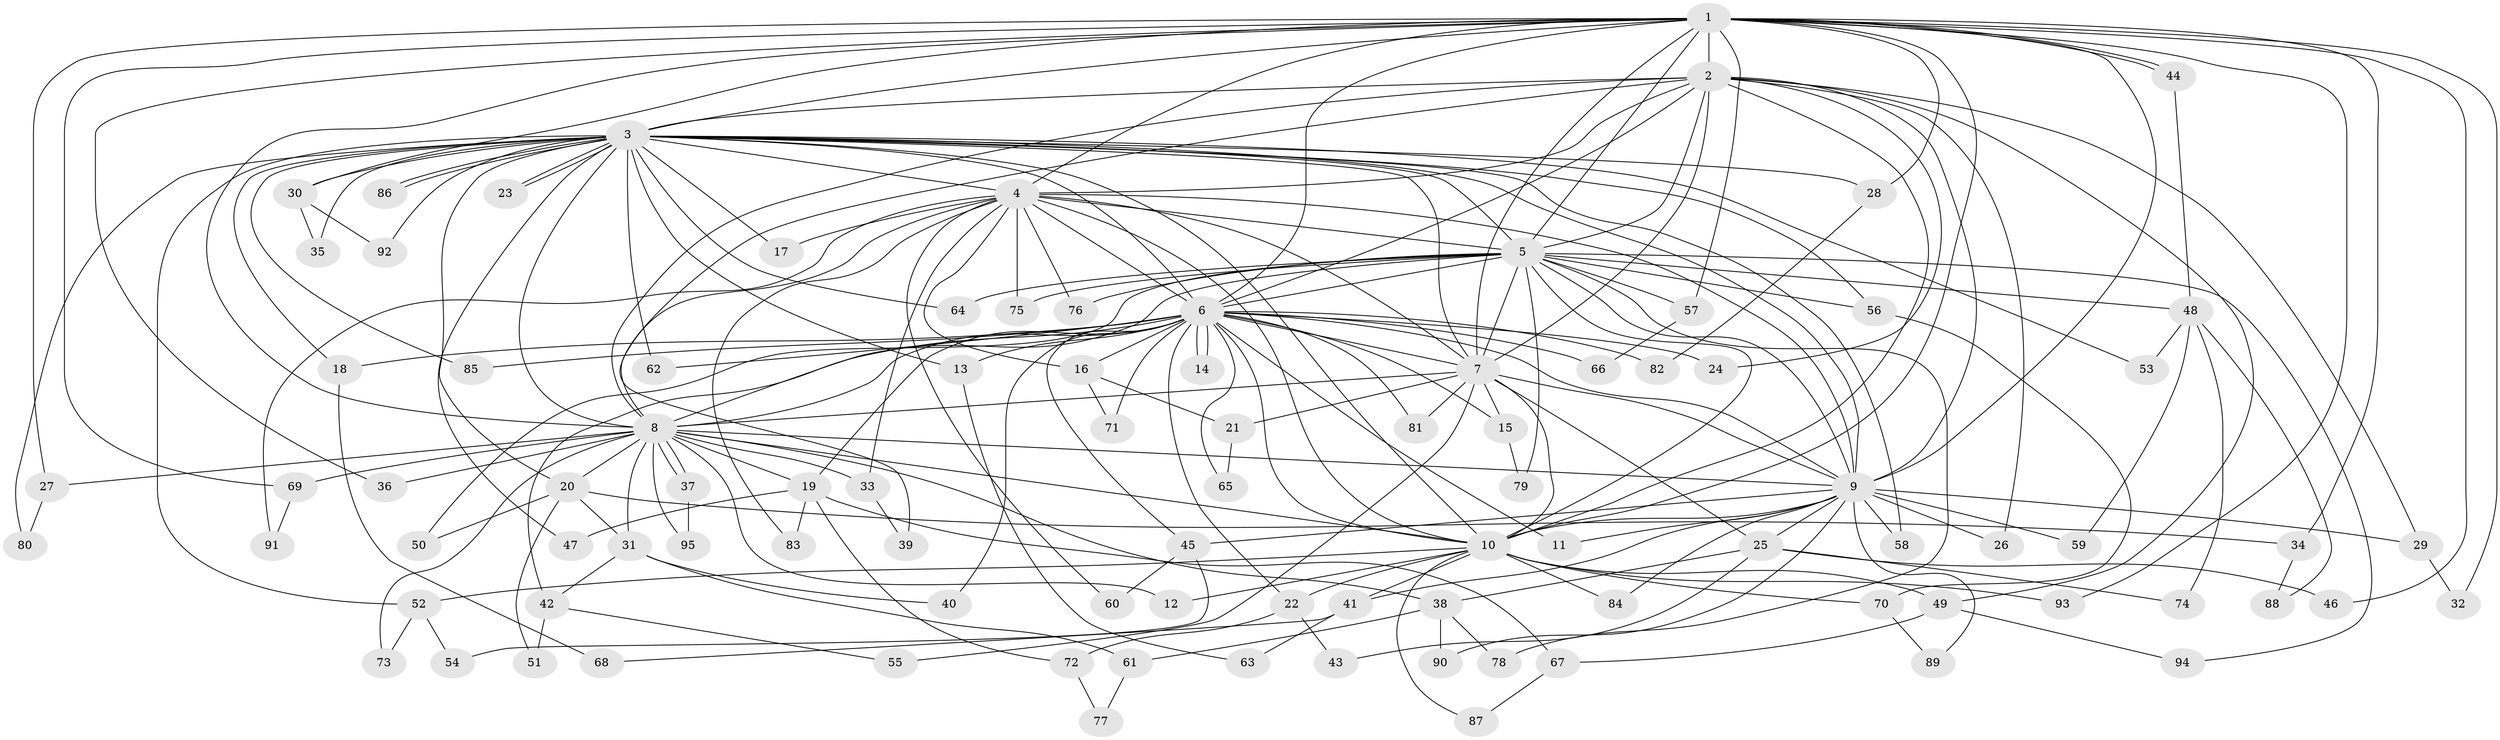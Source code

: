 // Generated by graph-tools (version 1.1) at 2025/11/02/27/25 16:11:07]
// undirected, 95 vertices, 215 edges
graph export_dot {
graph [start="1"]
  node [color=gray90,style=filled];
  1;
  2;
  3;
  4;
  5;
  6;
  7;
  8;
  9;
  10;
  11;
  12;
  13;
  14;
  15;
  16;
  17;
  18;
  19;
  20;
  21;
  22;
  23;
  24;
  25;
  26;
  27;
  28;
  29;
  30;
  31;
  32;
  33;
  34;
  35;
  36;
  37;
  38;
  39;
  40;
  41;
  42;
  43;
  44;
  45;
  46;
  47;
  48;
  49;
  50;
  51;
  52;
  53;
  54;
  55;
  56;
  57;
  58;
  59;
  60;
  61;
  62;
  63;
  64;
  65;
  66;
  67;
  68;
  69;
  70;
  71;
  72;
  73;
  74;
  75;
  76;
  77;
  78;
  79;
  80;
  81;
  82;
  83;
  84;
  85;
  86;
  87;
  88;
  89;
  90;
  91;
  92;
  93;
  94;
  95;
  1 -- 2;
  1 -- 3;
  1 -- 4;
  1 -- 5;
  1 -- 6;
  1 -- 7;
  1 -- 8;
  1 -- 9;
  1 -- 10;
  1 -- 27;
  1 -- 28;
  1 -- 30;
  1 -- 32;
  1 -- 34;
  1 -- 36;
  1 -- 44;
  1 -- 44;
  1 -- 46;
  1 -- 57;
  1 -- 69;
  1 -- 93;
  2 -- 3;
  2 -- 4;
  2 -- 5;
  2 -- 6;
  2 -- 7;
  2 -- 8;
  2 -- 9;
  2 -- 10;
  2 -- 24;
  2 -- 26;
  2 -- 29;
  2 -- 39;
  2 -- 49;
  3 -- 4;
  3 -- 5;
  3 -- 6;
  3 -- 7;
  3 -- 8;
  3 -- 9;
  3 -- 10;
  3 -- 13;
  3 -- 17;
  3 -- 18;
  3 -- 20;
  3 -- 23;
  3 -- 23;
  3 -- 28;
  3 -- 30;
  3 -- 35;
  3 -- 47;
  3 -- 52;
  3 -- 53;
  3 -- 56;
  3 -- 58;
  3 -- 62;
  3 -- 64;
  3 -- 80;
  3 -- 85;
  3 -- 86;
  3 -- 86;
  3 -- 92;
  4 -- 5;
  4 -- 6;
  4 -- 7;
  4 -- 8;
  4 -- 9;
  4 -- 10;
  4 -- 16;
  4 -- 17;
  4 -- 33;
  4 -- 60;
  4 -- 75;
  4 -- 76;
  4 -- 83;
  4 -- 91;
  5 -- 6;
  5 -- 7;
  5 -- 8;
  5 -- 9;
  5 -- 10;
  5 -- 48;
  5 -- 50;
  5 -- 56;
  5 -- 57;
  5 -- 64;
  5 -- 75;
  5 -- 76;
  5 -- 78;
  5 -- 79;
  5 -- 94;
  6 -- 7;
  6 -- 8;
  6 -- 9;
  6 -- 10;
  6 -- 11;
  6 -- 13;
  6 -- 14;
  6 -- 14;
  6 -- 15;
  6 -- 16;
  6 -- 18;
  6 -- 19;
  6 -- 22;
  6 -- 24;
  6 -- 40;
  6 -- 42;
  6 -- 45;
  6 -- 62;
  6 -- 65;
  6 -- 66;
  6 -- 71;
  6 -- 81;
  6 -- 82;
  6 -- 85;
  7 -- 8;
  7 -- 9;
  7 -- 10;
  7 -- 15;
  7 -- 21;
  7 -- 25;
  7 -- 55;
  7 -- 81;
  8 -- 9;
  8 -- 10;
  8 -- 12;
  8 -- 19;
  8 -- 20;
  8 -- 27;
  8 -- 31;
  8 -- 33;
  8 -- 36;
  8 -- 37;
  8 -- 37;
  8 -- 38;
  8 -- 69;
  8 -- 73;
  8 -- 95;
  9 -- 10;
  9 -- 11;
  9 -- 25;
  9 -- 26;
  9 -- 29;
  9 -- 41;
  9 -- 45;
  9 -- 58;
  9 -- 59;
  9 -- 84;
  9 -- 89;
  9 -- 90;
  10 -- 12;
  10 -- 22;
  10 -- 41;
  10 -- 49;
  10 -- 52;
  10 -- 70;
  10 -- 84;
  10 -- 87;
  10 -- 93;
  13 -- 63;
  15 -- 79;
  16 -- 21;
  16 -- 71;
  18 -- 68;
  19 -- 47;
  19 -- 67;
  19 -- 72;
  19 -- 83;
  20 -- 31;
  20 -- 34;
  20 -- 50;
  20 -- 51;
  21 -- 65;
  22 -- 43;
  22 -- 72;
  25 -- 38;
  25 -- 43;
  25 -- 46;
  25 -- 74;
  27 -- 80;
  28 -- 82;
  29 -- 32;
  30 -- 35;
  30 -- 92;
  31 -- 40;
  31 -- 42;
  31 -- 61;
  33 -- 39;
  34 -- 88;
  37 -- 95;
  38 -- 61;
  38 -- 78;
  38 -- 90;
  41 -- 63;
  41 -- 68;
  42 -- 51;
  42 -- 55;
  44 -- 48;
  45 -- 54;
  45 -- 60;
  48 -- 53;
  48 -- 59;
  48 -- 74;
  48 -- 88;
  49 -- 67;
  49 -- 94;
  52 -- 54;
  52 -- 73;
  56 -- 70;
  57 -- 66;
  61 -- 77;
  67 -- 87;
  69 -- 91;
  70 -- 89;
  72 -- 77;
}
